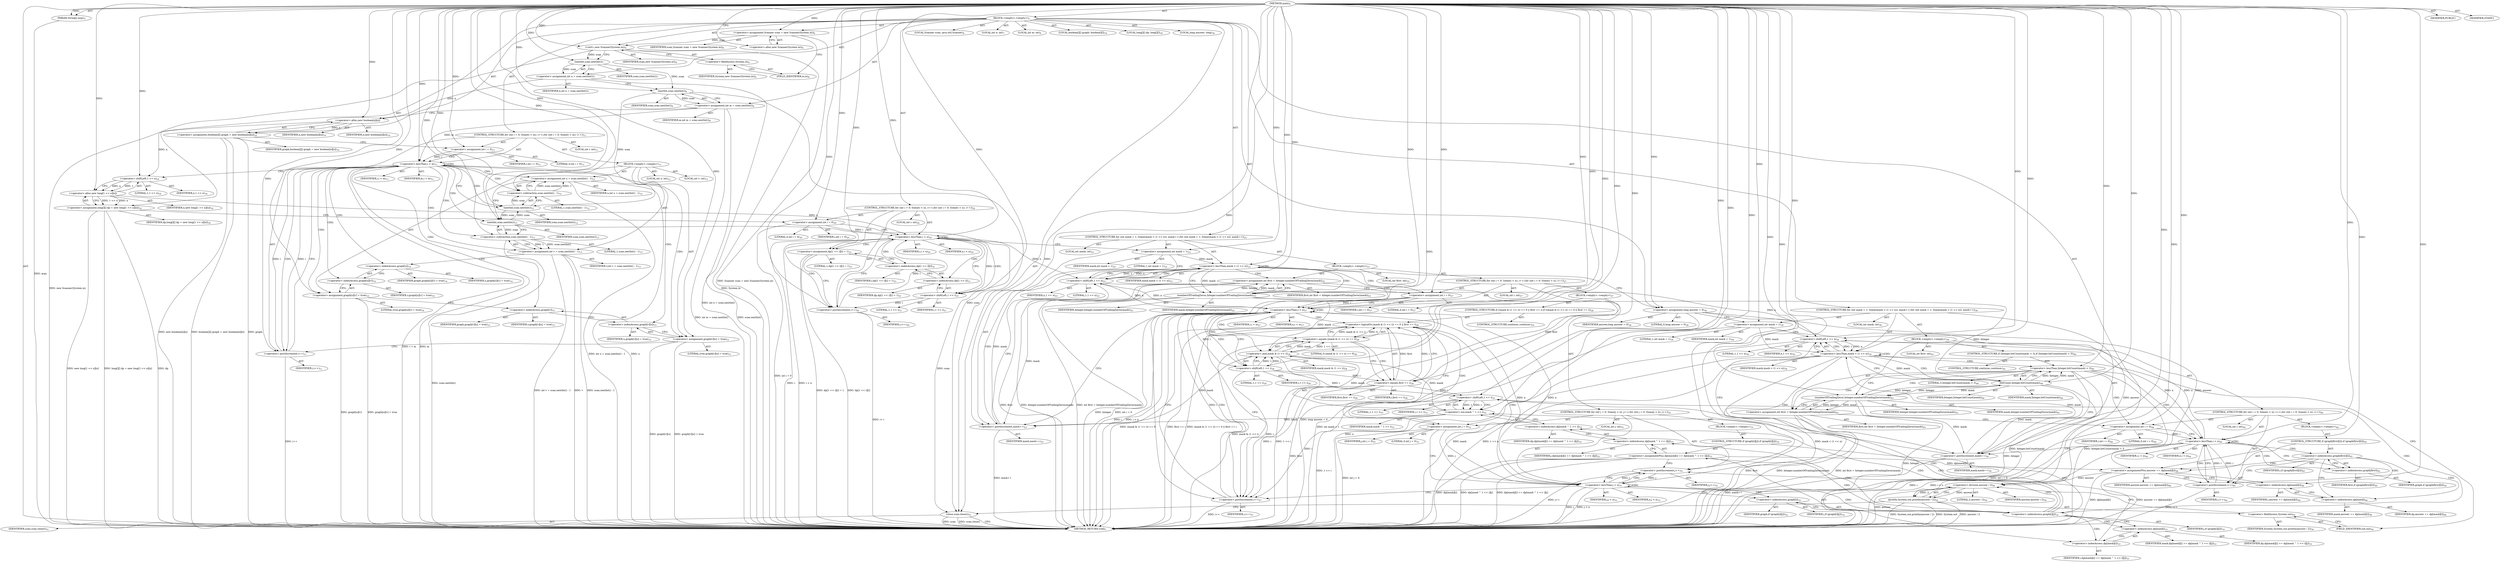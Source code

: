 digraph "main" {  
"19" [label = <(METHOD,main)<SUB>5</SUB>> ]
"20" [label = <(PARAM,String[] args)<SUB>5</SUB>> ]
"21" [label = <(BLOCK,&lt;empty&gt;,&lt;empty&gt;)<SUB>5</SUB>> ]
"4" [label = <(LOCAL,Scanner scan: java.util.Scanner)<SUB>6</SUB>> ]
"22" [label = <(&lt;operator&gt;.assignment,Scanner scan = new Scanner(System.in))<SUB>6</SUB>> ]
"23" [label = <(IDENTIFIER,scan,Scanner scan = new Scanner(System.in))<SUB>6</SUB>> ]
"24" [label = <(&lt;operator&gt;.alloc,new Scanner(System.in))<SUB>6</SUB>> ]
"25" [label = <(&lt;init&gt;,new Scanner(System.in))<SUB>6</SUB>> ]
"3" [label = <(IDENTIFIER,scan,new Scanner(System.in))<SUB>6</SUB>> ]
"26" [label = <(&lt;operator&gt;.fieldAccess,System.in)<SUB>6</SUB>> ]
"27" [label = <(IDENTIFIER,System,new Scanner(System.in))<SUB>6</SUB>> ]
"28" [label = <(FIELD_IDENTIFIER,in,in)<SUB>6</SUB>> ]
"29" [label = <(LOCAL,int n: int)<SUB>7</SUB>> ]
"30" [label = <(&lt;operator&gt;.assignment,int n = scan.nextInt())<SUB>7</SUB>> ]
"31" [label = <(IDENTIFIER,n,int n = scan.nextInt())<SUB>7</SUB>> ]
"32" [label = <(nextInt,scan.nextInt())<SUB>7</SUB>> ]
"33" [label = <(IDENTIFIER,scan,scan.nextInt())<SUB>7</SUB>> ]
"34" [label = <(LOCAL,int m: int)<SUB>8</SUB>> ]
"35" [label = <(&lt;operator&gt;.assignment,int m = scan.nextInt())<SUB>8</SUB>> ]
"36" [label = <(IDENTIFIER,m,int m = scan.nextInt())<SUB>8</SUB>> ]
"37" [label = <(nextInt,scan.nextInt())<SUB>8</SUB>> ]
"38" [label = <(IDENTIFIER,scan,scan.nextInt())<SUB>8</SUB>> ]
"39" [label = <(LOCAL,boolean[][] graph: boolean[][])<SUB>10</SUB>> ]
"40" [label = <(&lt;operator&gt;.assignment,boolean[][] graph = new boolean[n][n])<SUB>10</SUB>> ]
"41" [label = <(IDENTIFIER,graph,boolean[][] graph = new boolean[n][n])<SUB>10</SUB>> ]
"42" [label = <(&lt;operator&gt;.alloc,new boolean[n][n])> ]
"43" [label = <(IDENTIFIER,n,new boolean[n][n])<SUB>10</SUB>> ]
"44" [label = <(IDENTIFIER,n,new boolean[n][n])<SUB>10</SUB>> ]
"45" [label = <(CONTROL_STRUCTURE,for (int i = 0; Some(i &lt; m); i++),for (int i = 0; Some(i &lt; m); i++))<SUB>11</SUB>> ]
"46" [label = <(LOCAL,int i: int)<SUB>11</SUB>> ]
"47" [label = <(&lt;operator&gt;.assignment,int i = 0)<SUB>11</SUB>> ]
"48" [label = <(IDENTIFIER,i,int i = 0)<SUB>11</SUB>> ]
"49" [label = <(LITERAL,0,int i = 0)<SUB>11</SUB>> ]
"50" [label = <(&lt;operator&gt;.lessThan,i &lt; m)<SUB>11</SUB>> ]
"51" [label = <(IDENTIFIER,i,i &lt; m)<SUB>11</SUB>> ]
"52" [label = <(IDENTIFIER,m,i &lt; m)<SUB>11</SUB>> ]
"53" [label = <(&lt;operator&gt;.postIncrement,i++)<SUB>11</SUB>> ]
"54" [label = <(IDENTIFIER,i,i++)<SUB>11</SUB>> ]
"55" [label = <(BLOCK,&lt;empty&gt;,&lt;empty&gt;)<SUB>11</SUB>> ]
"56" [label = <(LOCAL,int u: int)<SUB>12</SUB>> ]
"57" [label = <(&lt;operator&gt;.assignment,int u = scan.nextInt() - 1)<SUB>12</SUB>> ]
"58" [label = <(IDENTIFIER,u,int u = scan.nextInt() - 1)<SUB>12</SUB>> ]
"59" [label = <(&lt;operator&gt;.subtraction,scan.nextInt() - 1)<SUB>12</SUB>> ]
"60" [label = <(nextInt,scan.nextInt())<SUB>12</SUB>> ]
"61" [label = <(IDENTIFIER,scan,scan.nextInt())<SUB>12</SUB>> ]
"62" [label = <(LITERAL,1,scan.nextInt() - 1)<SUB>12</SUB>> ]
"63" [label = <(LOCAL,int v: int)<SUB>13</SUB>> ]
"64" [label = <(&lt;operator&gt;.assignment,int v = scan.nextInt() - 1)<SUB>13</SUB>> ]
"65" [label = <(IDENTIFIER,v,int v = scan.nextInt() - 1)<SUB>13</SUB>> ]
"66" [label = <(&lt;operator&gt;.subtraction,scan.nextInt() - 1)<SUB>13</SUB>> ]
"67" [label = <(nextInt,scan.nextInt())<SUB>13</SUB>> ]
"68" [label = <(IDENTIFIER,scan,scan.nextInt())<SUB>13</SUB>> ]
"69" [label = <(LITERAL,1,scan.nextInt() - 1)<SUB>13</SUB>> ]
"70" [label = <(&lt;operator&gt;.assignment,graph[u][v] = true)<SUB>14</SUB>> ]
"71" [label = <(&lt;operator&gt;.indexAccess,graph[u][v])<SUB>14</SUB>> ]
"72" [label = <(&lt;operator&gt;.indexAccess,graph[u])<SUB>14</SUB>> ]
"73" [label = <(IDENTIFIER,graph,graph[u][v] = true)<SUB>14</SUB>> ]
"74" [label = <(IDENTIFIER,u,graph[u][v] = true)<SUB>14</SUB>> ]
"75" [label = <(IDENTIFIER,v,graph[u][v] = true)<SUB>14</SUB>> ]
"76" [label = <(LITERAL,true,graph[u][v] = true)<SUB>14</SUB>> ]
"77" [label = <(&lt;operator&gt;.assignment,graph[v][u] = true)<SUB>15</SUB>> ]
"78" [label = <(&lt;operator&gt;.indexAccess,graph[v][u])<SUB>15</SUB>> ]
"79" [label = <(&lt;operator&gt;.indexAccess,graph[v])<SUB>15</SUB>> ]
"80" [label = <(IDENTIFIER,graph,graph[v][u] = true)<SUB>15</SUB>> ]
"81" [label = <(IDENTIFIER,v,graph[v][u] = true)<SUB>15</SUB>> ]
"82" [label = <(IDENTIFIER,u,graph[v][u] = true)<SUB>15</SUB>> ]
"83" [label = <(LITERAL,true,graph[v][u] = true)<SUB>15</SUB>> ]
"84" [label = <(LOCAL,long[][] dp: long[][])<SUB>18</SUB>> ]
"85" [label = <(&lt;operator&gt;.assignment,long[][] dp = new long[1 &lt;&lt; n][n])<SUB>18</SUB>> ]
"86" [label = <(IDENTIFIER,dp,long[][] dp = new long[1 &lt;&lt; n][n])<SUB>18</SUB>> ]
"87" [label = <(&lt;operator&gt;.alloc,new long[1 &lt;&lt; n][n])> ]
"88" [label = <(&lt;operator&gt;.shiftLeft,1 &lt;&lt; n)<SUB>18</SUB>> ]
"89" [label = <(LITERAL,1,1 &lt;&lt; n)<SUB>18</SUB>> ]
"90" [label = <(IDENTIFIER,n,1 &lt;&lt; n)<SUB>18</SUB>> ]
"91" [label = <(IDENTIFIER,n,new long[1 &lt;&lt; n][n])<SUB>18</SUB>> ]
"92" [label = <(CONTROL_STRUCTURE,for (int i = 0; Some(i &lt; n); i++),for (int i = 0; Some(i &lt; n); i++))<SUB>20</SUB>> ]
"93" [label = <(LOCAL,int i: int)<SUB>20</SUB>> ]
"94" [label = <(&lt;operator&gt;.assignment,int i = 0)<SUB>20</SUB>> ]
"95" [label = <(IDENTIFIER,i,int i = 0)<SUB>20</SUB>> ]
"96" [label = <(LITERAL,0,int i = 0)<SUB>20</SUB>> ]
"97" [label = <(&lt;operator&gt;.lessThan,i &lt; n)<SUB>20</SUB>> ]
"98" [label = <(IDENTIFIER,i,i &lt; n)<SUB>20</SUB>> ]
"99" [label = <(IDENTIFIER,n,i &lt; n)<SUB>20</SUB>> ]
"100" [label = <(&lt;operator&gt;.postIncrement,i++)<SUB>20</SUB>> ]
"101" [label = <(IDENTIFIER,i,i++)<SUB>20</SUB>> ]
"102" [label = <(&lt;operator&gt;.assignment,dp[1 &lt;&lt; i][i] = 1)<SUB>21</SUB>> ]
"103" [label = <(&lt;operator&gt;.indexAccess,dp[1 &lt;&lt; i][i])<SUB>21</SUB>> ]
"104" [label = <(&lt;operator&gt;.indexAccess,dp[1 &lt;&lt; i])<SUB>21</SUB>> ]
"105" [label = <(IDENTIFIER,dp,dp[1 &lt;&lt; i][i] = 1)<SUB>21</SUB>> ]
"106" [label = <(&lt;operator&gt;.shiftLeft,1 &lt;&lt; i)<SUB>21</SUB>> ]
"107" [label = <(LITERAL,1,1 &lt;&lt; i)<SUB>21</SUB>> ]
"108" [label = <(IDENTIFIER,i,1 &lt;&lt; i)<SUB>21</SUB>> ]
"109" [label = <(IDENTIFIER,i,dp[1 &lt;&lt; i][i] = 1)<SUB>21</SUB>> ]
"110" [label = <(LITERAL,1,dp[1 &lt;&lt; i][i] = 1)<SUB>21</SUB>> ]
"111" [label = <(CONTROL_STRUCTURE,for (int mask = 1; Some(mask &lt; (1 &lt;&lt; n)); mask++),for (int mask = 1; Some(mask &lt; (1 &lt;&lt; n)); mask++))<SUB>23</SUB>> ]
"112" [label = <(LOCAL,int mask: int)<SUB>23</SUB>> ]
"113" [label = <(&lt;operator&gt;.assignment,int mask = 1)<SUB>23</SUB>> ]
"114" [label = <(IDENTIFIER,mask,int mask = 1)<SUB>23</SUB>> ]
"115" [label = <(LITERAL,1,int mask = 1)<SUB>23</SUB>> ]
"116" [label = <(&lt;operator&gt;.lessThan,mask &lt; (1 &lt;&lt; n))<SUB>23</SUB>> ]
"117" [label = <(IDENTIFIER,mask,mask &lt; (1 &lt;&lt; n))<SUB>23</SUB>> ]
"118" [label = <(&lt;operator&gt;.shiftLeft,1 &lt;&lt; n)<SUB>23</SUB>> ]
"119" [label = <(LITERAL,1,1 &lt;&lt; n)<SUB>23</SUB>> ]
"120" [label = <(IDENTIFIER,n,1 &lt;&lt; n)<SUB>23</SUB>> ]
"121" [label = <(&lt;operator&gt;.postIncrement,mask++)<SUB>23</SUB>> ]
"122" [label = <(IDENTIFIER,mask,mask++)<SUB>23</SUB>> ]
"123" [label = <(BLOCK,&lt;empty&gt;,&lt;empty&gt;)<SUB>23</SUB>> ]
"124" [label = <(LOCAL,int first: int)<SUB>25</SUB>> ]
"125" [label = <(&lt;operator&gt;.assignment,int first = Integer.numberOfTrailingZeros(mask))<SUB>25</SUB>> ]
"126" [label = <(IDENTIFIER,first,int first = Integer.numberOfTrailingZeros(mask))<SUB>25</SUB>> ]
"127" [label = <(numberOfTrailingZeros,Integer.numberOfTrailingZeros(mask))<SUB>25</SUB>> ]
"128" [label = <(IDENTIFIER,Integer,Integer.numberOfTrailingZeros(mask))<SUB>25</SUB>> ]
"129" [label = <(IDENTIFIER,mask,Integer.numberOfTrailingZeros(mask))<SUB>25</SUB>> ]
"130" [label = <(CONTROL_STRUCTURE,for (int i = 0; Some(i &lt; n); i++),for (int i = 0; Some(i &lt; n); i++))<SUB>27</SUB>> ]
"131" [label = <(LOCAL,int i: int)<SUB>27</SUB>> ]
"132" [label = <(&lt;operator&gt;.assignment,int i = 0)<SUB>27</SUB>> ]
"133" [label = <(IDENTIFIER,i,int i = 0)<SUB>27</SUB>> ]
"134" [label = <(LITERAL,0,int i = 0)<SUB>27</SUB>> ]
"135" [label = <(&lt;operator&gt;.lessThan,i &lt; n)<SUB>27</SUB>> ]
"136" [label = <(IDENTIFIER,i,i &lt; n)<SUB>27</SUB>> ]
"137" [label = <(IDENTIFIER,n,i &lt; n)<SUB>27</SUB>> ]
"138" [label = <(&lt;operator&gt;.postIncrement,i++)<SUB>27</SUB>> ]
"139" [label = <(IDENTIFIER,i,i++)<SUB>27</SUB>> ]
"140" [label = <(BLOCK,&lt;empty&gt;,&lt;empty&gt;)<SUB>27</SUB>> ]
"141" [label = <(CONTROL_STRUCTURE,if ((mask &amp; (1 &lt;&lt; i)) == 0 || first == i),if ((mask &amp; (1 &lt;&lt; i)) == 0 || first == i))<SUB>28</SUB>> ]
"142" [label = <(&lt;operator&gt;.logicalOr,(mask &amp; (1 &lt;&lt; i)) == 0 || first == i)<SUB>28</SUB>> ]
"143" [label = <(&lt;operator&gt;.equals,(mask &amp; (1 &lt;&lt; i)) == 0)<SUB>28</SUB>> ]
"144" [label = <(&lt;operator&gt;.and,mask &amp; (1 &lt;&lt; i))<SUB>28</SUB>> ]
"145" [label = <(IDENTIFIER,mask,mask &amp; (1 &lt;&lt; i))<SUB>28</SUB>> ]
"146" [label = <(&lt;operator&gt;.shiftLeft,1 &lt;&lt; i)<SUB>28</SUB>> ]
"147" [label = <(LITERAL,1,1 &lt;&lt; i)<SUB>28</SUB>> ]
"148" [label = <(IDENTIFIER,i,1 &lt;&lt; i)<SUB>28</SUB>> ]
"149" [label = <(LITERAL,0,(mask &amp; (1 &lt;&lt; i)) == 0)<SUB>28</SUB>> ]
"150" [label = <(&lt;operator&gt;.equals,first == i)<SUB>28</SUB>> ]
"151" [label = <(IDENTIFIER,first,first == i)<SUB>28</SUB>> ]
"152" [label = <(IDENTIFIER,i,first == i)<SUB>28</SUB>> ]
"153" [label = <(CONTROL_STRUCTURE,continue;,continue;)<SUB>29</SUB>> ]
"154" [label = <(CONTROL_STRUCTURE,for (int j = 0; Some(j &lt; n); j++),for (int j = 0; Some(j &lt; n); j++))<SUB>31</SUB>> ]
"155" [label = <(LOCAL,int j: int)<SUB>31</SUB>> ]
"156" [label = <(&lt;operator&gt;.assignment,int j = 0)<SUB>31</SUB>> ]
"157" [label = <(IDENTIFIER,j,int j = 0)<SUB>31</SUB>> ]
"158" [label = <(LITERAL,0,int j = 0)<SUB>31</SUB>> ]
"159" [label = <(&lt;operator&gt;.lessThan,j &lt; n)<SUB>31</SUB>> ]
"160" [label = <(IDENTIFIER,j,j &lt; n)<SUB>31</SUB>> ]
"161" [label = <(IDENTIFIER,n,j &lt; n)<SUB>31</SUB>> ]
"162" [label = <(&lt;operator&gt;.postIncrement,j++)<SUB>31</SUB>> ]
"163" [label = <(IDENTIFIER,j,j++)<SUB>31</SUB>> ]
"164" [label = <(BLOCK,&lt;empty&gt;,&lt;empty&gt;)<SUB>31</SUB>> ]
"165" [label = <(CONTROL_STRUCTURE,if (graph[i][j]),if (graph[i][j]))<SUB>32</SUB>> ]
"166" [label = <(&lt;operator&gt;.indexAccess,graph[i][j])<SUB>32</SUB>> ]
"167" [label = <(&lt;operator&gt;.indexAccess,graph[i])<SUB>32</SUB>> ]
"168" [label = <(IDENTIFIER,graph,if (graph[i][j]))<SUB>32</SUB>> ]
"169" [label = <(IDENTIFIER,i,if (graph[i][j]))<SUB>32</SUB>> ]
"170" [label = <(IDENTIFIER,j,if (graph[i][j]))<SUB>32</SUB>> ]
"171" [label = <(&lt;operator&gt;.assignmentPlus,dp[mask][i] += dp[mask ^ 1 &lt;&lt; i][j])<SUB>33</SUB>> ]
"172" [label = <(&lt;operator&gt;.indexAccess,dp[mask][i])<SUB>33</SUB>> ]
"173" [label = <(&lt;operator&gt;.indexAccess,dp[mask])<SUB>33</SUB>> ]
"174" [label = <(IDENTIFIER,dp,dp[mask][i] += dp[mask ^ 1 &lt;&lt; i][j])<SUB>33</SUB>> ]
"175" [label = <(IDENTIFIER,mask,dp[mask][i] += dp[mask ^ 1 &lt;&lt; i][j])<SUB>33</SUB>> ]
"176" [label = <(IDENTIFIER,i,dp[mask][i] += dp[mask ^ 1 &lt;&lt; i][j])<SUB>33</SUB>> ]
"177" [label = <(&lt;operator&gt;.indexAccess,dp[mask ^ 1 &lt;&lt; i][j])<SUB>33</SUB>> ]
"178" [label = <(&lt;operator&gt;.indexAccess,dp[mask ^ 1 &lt;&lt; i])<SUB>33</SUB>> ]
"179" [label = <(IDENTIFIER,dp,dp[mask][i] += dp[mask ^ 1 &lt;&lt; i][j])<SUB>33</SUB>> ]
"180" [label = <(&lt;operator&gt;.xor,mask ^ 1 &lt;&lt; i)<SUB>33</SUB>> ]
"181" [label = <(IDENTIFIER,mask,mask ^ 1 &lt;&lt; i)<SUB>33</SUB>> ]
"182" [label = <(&lt;operator&gt;.shiftLeft,1 &lt;&lt; i)<SUB>33</SUB>> ]
"183" [label = <(LITERAL,1,1 &lt;&lt; i)<SUB>33</SUB>> ]
"184" [label = <(IDENTIFIER,i,1 &lt;&lt; i)<SUB>33</SUB>> ]
"185" [label = <(IDENTIFIER,j,dp[mask][i] += dp[mask ^ 1 &lt;&lt; i][j])<SUB>33</SUB>> ]
"186" [label = <(LOCAL,long answer: long)<SUB>38</SUB>> ]
"187" [label = <(&lt;operator&gt;.assignment,long answer = 0)<SUB>38</SUB>> ]
"188" [label = <(IDENTIFIER,answer,long answer = 0)<SUB>38</SUB>> ]
"189" [label = <(LITERAL,0,long answer = 0)<SUB>38</SUB>> ]
"190" [label = <(CONTROL_STRUCTURE,for (int mask = 1; Some(mask &lt; (1 &lt;&lt; n)); mask++),for (int mask = 1; Some(mask &lt; (1 &lt;&lt; n)); mask++))<SUB>39</SUB>> ]
"191" [label = <(LOCAL,int mask: int)<SUB>39</SUB>> ]
"192" [label = <(&lt;operator&gt;.assignment,int mask = 1)<SUB>39</SUB>> ]
"193" [label = <(IDENTIFIER,mask,int mask = 1)<SUB>39</SUB>> ]
"194" [label = <(LITERAL,1,int mask = 1)<SUB>39</SUB>> ]
"195" [label = <(&lt;operator&gt;.lessThan,mask &lt; (1 &lt;&lt; n))<SUB>39</SUB>> ]
"196" [label = <(IDENTIFIER,mask,mask &lt; (1 &lt;&lt; n))<SUB>39</SUB>> ]
"197" [label = <(&lt;operator&gt;.shiftLeft,1 &lt;&lt; n)<SUB>39</SUB>> ]
"198" [label = <(LITERAL,1,1 &lt;&lt; n)<SUB>39</SUB>> ]
"199" [label = <(IDENTIFIER,n,1 &lt;&lt; n)<SUB>39</SUB>> ]
"200" [label = <(&lt;operator&gt;.postIncrement,mask++)<SUB>39</SUB>> ]
"201" [label = <(IDENTIFIER,mask,mask++)<SUB>39</SUB>> ]
"202" [label = <(BLOCK,&lt;empty&gt;,&lt;empty&gt;)<SUB>39</SUB>> ]
"203" [label = <(CONTROL_STRUCTURE,if (Integer.bitCount(mask) &lt; 3),if (Integer.bitCount(mask) &lt; 3))<SUB>40</SUB>> ]
"204" [label = <(&lt;operator&gt;.lessThan,Integer.bitCount(mask) &lt; 3)<SUB>40</SUB>> ]
"205" [label = <(bitCount,Integer.bitCount(mask))<SUB>40</SUB>> ]
"206" [label = <(IDENTIFIER,Integer,Integer.bitCount(mask))<SUB>40</SUB>> ]
"207" [label = <(IDENTIFIER,mask,Integer.bitCount(mask))<SUB>40</SUB>> ]
"208" [label = <(LITERAL,3,Integer.bitCount(mask) &lt; 3)<SUB>40</SUB>> ]
"209" [label = <(CONTROL_STRUCTURE,continue;,continue;)<SUB>41</SUB>> ]
"210" [label = <(LOCAL,int first: int)<SUB>43</SUB>> ]
"211" [label = <(&lt;operator&gt;.assignment,int first = Integer.numberOfTrailingZeros(mask))<SUB>43</SUB>> ]
"212" [label = <(IDENTIFIER,first,int first = Integer.numberOfTrailingZeros(mask))<SUB>43</SUB>> ]
"213" [label = <(numberOfTrailingZeros,Integer.numberOfTrailingZeros(mask))<SUB>43</SUB>> ]
"214" [label = <(IDENTIFIER,Integer,Integer.numberOfTrailingZeros(mask))<SUB>43</SUB>> ]
"215" [label = <(IDENTIFIER,mask,Integer.numberOfTrailingZeros(mask))<SUB>43</SUB>> ]
"216" [label = <(CONTROL_STRUCTURE,for (int i = 0; Some(i &lt; n); i++),for (int i = 0; Some(i &lt; n); i++))<SUB>44</SUB>> ]
"217" [label = <(LOCAL,int i: int)<SUB>44</SUB>> ]
"218" [label = <(&lt;operator&gt;.assignment,int i = 0)<SUB>44</SUB>> ]
"219" [label = <(IDENTIFIER,i,int i = 0)<SUB>44</SUB>> ]
"220" [label = <(LITERAL,0,int i = 0)<SUB>44</SUB>> ]
"221" [label = <(&lt;operator&gt;.lessThan,i &lt; n)<SUB>44</SUB>> ]
"222" [label = <(IDENTIFIER,i,i &lt; n)<SUB>44</SUB>> ]
"223" [label = <(IDENTIFIER,n,i &lt; n)<SUB>44</SUB>> ]
"224" [label = <(&lt;operator&gt;.postIncrement,i++)<SUB>44</SUB>> ]
"225" [label = <(IDENTIFIER,i,i++)<SUB>44</SUB>> ]
"226" [label = <(BLOCK,&lt;empty&gt;,&lt;empty&gt;)<SUB>44</SUB>> ]
"227" [label = <(CONTROL_STRUCTURE,if (graph[first][i]),if (graph[first][i]))<SUB>45</SUB>> ]
"228" [label = <(&lt;operator&gt;.indexAccess,graph[first][i])<SUB>45</SUB>> ]
"229" [label = <(&lt;operator&gt;.indexAccess,graph[first])<SUB>45</SUB>> ]
"230" [label = <(IDENTIFIER,graph,if (graph[first][i]))<SUB>45</SUB>> ]
"231" [label = <(IDENTIFIER,first,if (graph[first][i]))<SUB>45</SUB>> ]
"232" [label = <(IDENTIFIER,i,if (graph[first][i]))<SUB>45</SUB>> ]
"233" [label = <(&lt;operator&gt;.assignmentPlus,answer += dp[mask][i])<SUB>46</SUB>> ]
"234" [label = <(IDENTIFIER,answer,answer += dp[mask][i])<SUB>46</SUB>> ]
"235" [label = <(&lt;operator&gt;.indexAccess,dp[mask][i])<SUB>46</SUB>> ]
"236" [label = <(&lt;operator&gt;.indexAccess,dp[mask])<SUB>46</SUB>> ]
"237" [label = <(IDENTIFIER,dp,answer += dp[mask][i])<SUB>46</SUB>> ]
"238" [label = <(IDENTIFIER,mask,answer += dp[mask][i])<SUB>46</SUB>> ]
"239" [label = <(IDENTIFIER,i,answer += dp[mask][i])<SUB>46</SUB>> ]
"240" [label = <(println,System.out.println(answer / 2))<SUB>50</SUB>> ]
"241" [label = <(&lt;operator&gt;.fieldAccess,System.out)<SUB>50</SUB>> ]
"242" [label = <(IDENTIFIER,System,System.out.println(answer / 2))<SUB>50</SUB>> ]
"243" [label = <(FIELD_IDENTIFIER,out,out)<SUB>50</SUB>> ]
"244" [label = <(&lt;operator&gt;.division,answer / 2)<SUB>50</SUB>> ]
"245" [label = <(IDENTIFIER,answer,answer / 2)<SUB>50</SUB>> ]
"246" [label = <(LITERAL,2,answer / 2)<SUB>50</SUB>> ]
"247" [label = <(close,scan.close())<SUB>51</SUB>> ]
"248" [label = <(IDENTIFIER,scan,scan.close())<SUB>51</SUB>> ]
"249" [label = <(MODIFIER,PUBLIC)> ]
"250" [label = <(MODIFIER,STATIC)> ]
"251" [label = <(METHOD_RETURN,void)<SUB>5</SUB>> ]
  "19" -> "20"  [ label = "AST: "] 
  "19" -> "21"  [ label = "AST: "] 
  "19" -> "249"  [ label = "AST: "] 
  "19" -> "250"  [ label = "AST: "] 
  "19" -> "251"  [ label = "AST: "] 
  "21" -> "4"  [ label = "AST: "] 
  "21" -> "22"  [ label = "AST: "] 
  "21" -> "25"  [ label = "AST: "] 
  "21" -> "29"  [ label = "AST: "] 
  "21" -> "30"  [ label = "AST: "] 
  "21" -> "34"  [ label = "AST: "] 
  "21" -> "35"  [ label = "AST: "] 
  "21" -> "39"  [ label = "AST: "] 
  "21" -> "40"  [ label = "AST: "] 
  "21" -> "45"  [ label = "AST: "] 
  "21" -> "84"  [ label = "AST: "] 
  "21" -> "85"  [ label = "AST: "] 
  "21" -> "92"  [ label = "AST: "] 
  "21" -> "111"  [ label = "AST: "] 
  "21" -> "186"  [ label = "AST: "] 
  "21" -> "187"  [ label = "AST: "] 
  "21" -> "190"  [ label = "AST: "] 
  "21" -> "240"  [ label = "AST: "] 
  "21" -> "247"  [ label = "AST: "] 
  "22" -> "23"  [ label = "AST: "] 
  "22" -> "24"  [ label = "AST: "] 
  "25" -> "3"  [ label = "AST: "] 
  "25" -> "26"  [ label = "AST: "] 
  "26" -> "27"  [ label = "AST: "] 
  "26" -> "28"  [ label = "AST: "] 
  "30" -> "31"  [ label = "AST: "] 
  "30" -> "32"  [ label = "AST: "] 
  "32" -> "33"  [ label = "AST: "] 
  "35" -> "36"  [ label = "AST: "] 
  "35" -> "37"  [ label = "AST: "] 
  "37" -> "38"  [ label = "AST: "] 
  "40" -> "41"  [ label = "AST: "] 
  "40" -> "42"  [ label = "AST: "] 
  "42" -> "43"  [ label = "AST: "] 
  "42" -> "44"  [ label = "AST: "] 
  "45" -> "46"  [ label = "AST: "] 
  "45" -> "47"  [ label = "AST: "] 
  "45" -> "50"  [ label = "AST: "] 
  "45" -> "53"  [ label = "AST: "] 
  "45" -> "55"  [ label = "AST: "] 
  "47" -> "48"  [ label = "AST: "] 
  "47" -> "49"  [ label = "AST: "] 
  "50" -> "51"  [ label = "AST: "] 
  "50" -> "52"  [ label = "AST: "] 
  "53" -> "54"  [ label = "AST: "] 
  "55" -> "56"  [ label = "AST: "] 
  "55" -> "57"  [ label = "AST: "] 
  "55" -> "63"  [ label = "AST: "] 
  "55" -> "64"  [ label = "AST: "] 
  "55" -> "70"  [ label = "AST: "] 
  "55" -> "77"  [ label = "AST: "] 
  "57" -> "58"  [ label = "AST: "] 
  "57" -> "59"  [ label = "AST: "] 
  "59" -> "60"  [ label = "AST: "] 
  "59" -> "62"  [ label = "AST: "] 
  "60" -> "61"  [ label = "AST: "] 
  "64" -> "65"  [ label = "AST: "] 
  "64" -> "66"  [ label = "AST: "] 
  "66" -> "67"  [ label = "AST: "] 
  "66" -> "69"  [ label = "AST: "] 
  "67" -> "68"  [ label = "AST: "] 
  "70" -> "71"  [ label = "AST: "] 
  "70" -> "76"  [ label = "AST: "] 
  "71" -> "72"  [ label = "AST: "] 
  "71" -> "75"  [ label = "AST: "] 
  "72" -> "73"  [ label = "AST: "] 
  "72" -> "74"  [ label = "AST: "] 
  "77" -> "78"  [ label = "AST: "] 
  "77" -> "83"  [ label = "AST: "] 
  "78" -> "79"  [ label = "AST: "] 
  "78" -> "82"  [ label = "AST: "] 
  "79" -> "80"  [ label = "AST: "] 
  "79" -> "81"  [ label = "AST: "] 
  "85" -> "86"  [ label = "AST: "] 
  "85" -> "87"  [ label = "AST: "] 
  "87" -> "88"  [ label = "AST: "] 
  "87" -> "91"  [ label = "AST: "] 
  "88" -> "89"  [ label = "AST: "] 
  "88" -> "90"  [ label = "AST: "] 
  "92" -> "93"  [ label = "AST: "] 
  "92" -> "94"  [ label = "AST: "] 
  "92" -> "97"  [ label = "AST: "] 
  "92" -> "100"  [ label = "AST: "] 
  "92" -> "102"  [ label = "AST: "] 
  "94" -> "95"  [ label = "AST: "] 
  "94" -> "96"  [ label = "AST: "] 
  "97" -> "98"  [ label = "AST: "] 
  "97" -> "99"  [ label = "AST: "] 
  "100" -> "101"  [ label = "AST: "] 
  "102" -> "103"  [ label = "AST: "] 
  "102" -> "110"  [ label = "AST: "] 
  "103" -> "104"  [ label = "AST: "] 
  "103" -> "109"  [ label = "AST: "] 
  "104" -> "105"  [ label = "AST: "] 
  "104" -> "106"  [ label = "AST: "] 
  "106" -> "107"  [ label = "AST: "] 
  "106" -> "108"  [ label = "AST: "] 
  "111" -> "112"  [ label = "AST: "] 
  "111" -> "113"  [ label = "AST: "] 
  "111" -> "116"  [ label = "AST: "] 
  "111" -> "121"  [ label = "AST: "] 
  "111" -> "123"  [ label = "AST: "] 
  "113" -> "114"  [ label = "AST: "] 
  "113" -> "115"  [ label = "AST: "] 
  "116" -> "117"  [ label = "AST: "] 
  "116" -> "118"  [ label = "AST: "] 
  "118" -> "119"  [ label = "AST: "] 
  "118" -> "120"  [ label = "AST: "] 
  "121" -> "122"  [ label = "AST: "] 
  "123" -> "124"  [ label = "AST: "] 
  "123" -> "125"  [ label = "AST: "] 
  "123" -> "130"  [ label = "AST: "] 
  "125" -> "126"  [ label = "AST: "] 
  "125" -> "127"  [ label = "AST: "] 
  "127" -> "128"  [ label = "AST: "] 
  "127" -> "129"  [ label = "AST: "] 
  "130" -> "131"  [ label = "AST: "] 
  "130" -> "132"  [ label = "AST: "] 
  "130" -> "135"  [ label = "AST: "] 
  "130" -> "138"  [ label = "AST: "] 
  "130" -> "140"  [ label = "AST: "] 
  "132" -> "133"  [ label = "AST: "] 
  "132" -> "134"  [ label = "AST: "] 
  "135" -> "136"  [ label = "AST: "] 
  "135" -> "137"  [ label = "AST: "] 
  "138" -> "139"  [ label = "AST: "] 
  "140" -> "141"  [ label = "AST: "] 
  "140" -> "154"  [ label = "AST: "] 
  "141" -> "142"  [ label = "AST: "] 
  "141" -> "153"  [ label = "AST: "] 
  "142" -> "143"  [ label = "AST: "] 
  "142" -> "150"  [ label = "AST: "] 
  "143" -> "144"  [ label = "AST: "] 
  "143" -> "149"  [ label = "AST: "] 
  "144" -> "145"  [ label = "AST: "] 
  "144" -> "146"  [ label = "AST: "] 
  "146" -> "147"  [ label = "AST: "] 
  "146" -> "148"  [ label = "AST: "] 
  "150" -> "151"  [ label = "AST: "] 
  "150" -> "152"  [ label = "AST: "] 
  "154" -> "155"  [ label = "AST: "] 
  "154" -> "156"  [ label = "AST: "] 
  "154" -> "159"  [ label = "AST: "] 
  "154" -> "162"  [ label = "AST: "] 
  "154" -> "164"  [ label = "AST: "] 
  "156" -> "157"  [ label = "AST: "] 
  "156" -> "158"  [ label = "AST: "] 
  "159" -> "160"  [ label = "AST: "] 
  "159" -> "161"  [ label = "AST: "] 
  "162" -> "163"  [ label = "AST: "] 
  "164" -> "165"  [ label = "AST: "] 
  "165" -> "166"  [ label = "AST: "] 
  "165" -> "171"  [ label = "AST: "] 
  "166" -> "167"  [ label = "AST: "] 
  "166" -> "170"  [ label = "AST: "] 
  "167" -> "168"  [ label = "AST: "] 
  "167" -> "169"  [ label = "AST: "] 
  "171" -> "172"  [ label = "AST: "] 
  "171" -> "177"  [ label = "AST: "] 
  "172" -> "173"  [ label = "AST: "] 
  "172" -> "176"  [ label = "AST: "] 
  "173" -> "174"  [ label = "AST: "] 
  "173" -> "175"  [ label = "AST: "] 
  "177" -> "178"  [ label = "AST: "] 
  "177" -> "185"  [ label = "AST: "] 
  "178" -> "179"  [ label = "AST: "] 
  "178" -> "180"  [ label = "AST: "] 
  "180" -> "181"  [ label = "AST: "] 
  "180" -> "182"  [ label = "AST: "] 
  "182" -> "183"  [ label = "AST: "] 
  "182" -> "184"  [ label = "AST: "] 
  "187" -> "188"  [ label = "AST: "] 
  "187" -> "189"  [ label = "AST: "] 
  "190" -> "191"  [ label = "AST: "] 
  "190" -> "192"  [ label = "AST: "] 
  "190" -> "195"  [ label = "AST: "] 
  "190" -> "200"  [ label = "AST: "] 
  "190" -> "202"  [ label = "AST: "] 
  "192" -> "193"  [ label = "AST: "] 
  "192" -> "194"  [ label = "AST: "] 
  "195" -> "196"  [ label = "AST: "] 
  "195" -> "197"  [ label = "AST: "] 
  "197" -> "198"  [ label = "AST: "] 
  "197" -> "199"  [ label = "AST: "] 
  "200" -> "201"  [ label = "AST: "] 
  "202" -> "203"  [ label = "AST: "] 
  "202" -> "210"  [ label = "AST: "] 
  "202" -> "211"  [ label = "AST: "] 
  "202" -> "216"  [ label = "AST: "] 
  "203" -> "204"  [ label = "AST: "] 
  "203" -> "209"  [ label = "AST: "] 
  "204" -> "205"  [ label = "AST: "] 
  "204" -> "208"  [ label = "AST: "] 
  "205" -> "206"  [ label = "AST: "] 
  "205" -> "207"  [ label = "AST: "] 
  "211" -> "212"  [ label = "AST: "] 
  "211" -> "213"  [ label = "AST: "] 
  "213" -> "214"  [ label = "AST: "] 
  "213" -> "215"  [ label = "AST: "] 
  "216" -> "217"  [ label = "AST: "] 
  "216" -> "218"  [ label = "AST: "] 
  "216" -> "221"  [ label = "AST: "] 
  "216" -> "224"  [ label = "AST: "] 
  "216" -> "226"  [ label = "AST: "] 
  "218" -> "219"  [ label = "AST: "] 
  "218" -> "220"  [ label = "AST: "] 
  "221" -> "222"  [ label = "AST: "] 
  "221" -> "223"  [ label = "AST: "] 
  "224" -> "225"  [ label = "AST: "] 
  "226" -> "227"  [ label = "AST: "] 
  "227" -> "228"  [ label = "AST: "] 
  "227" -> "233"  [ label = "AST: "] 
  "228" -> "229"  [ label = "AST: "] 
  "228" -> "232"  [ label = "AST: "] 
  "229" -> "230"  [ label = "AST: "] 
  "229" -> "231"  [ label = "AST: "] 
  "233" -> "234"  [ label = "AST: "] 
  "233" -> "235"  [ label = "AST: "] 
  "235" -> "236"  [ label = "AST: "] 
  "235" -> "239"  [ label = "AST: "] 
  "236" -> "237"  [ label = "AST: "] 
  "236" -> "238"  [ label = "AST: "] 
  "240" -> "241"  [ label = "AST: "] 
  "240" -> "244"  [ label = "AST: "] 
  "241" -> "242"  [ label = "AST: "] 
  "241" -> "243"  [ label = "AST: "] 
  "244" -> "245"  [ label = "AST: "] 
  "244" -> "246"  [ label = "AST: "] 
  "247" -> "248"  [ label = "AST: "] 
  "22" -> "28"  [ label = "CFG: "] 
  "25" -> "32"  [ label = "CFG: "] 
  "30" -> "37"  [ label = "CFG: "] 
  "35" -> "42"  [ label = "CFG: "] 
  "40" -> "47"  [ label = "CFG: "] 
  "85" -> "94"  [ label = "CFG: "] 
  "187" -> "192"  [ label = "CFG: "] 
  "240" -> "247"  [ label = "CFG: "] 
  "247" -> "251"  [ label = "CFG: "] 
  "24" -> "22"  [ label = "CFG: "] 
  "26" -> "25"  [ label = "CFG: "] 
  "32" -> "30"  [ label = "CFG: "] 
  "37" -> "35"  [ label = "CFG: "] 
  "42" -> "40"  [ label = "CFG: "] 
  "47" -> "50"  [ label = "CFG: "] 
  "50" -> "60"  [ label = "CFG: "] 
  "50" -> "88"  [ label = "CFG: "] 
  "53" -> "50"  [ label = "CFG: "] 
  "87" -> "85"  [ label = "CFG: "] 
  "94" -> "97"  [ label = "CFG: "] 
  "97" -> "106"  [ label = "CFG: "] 
  "97" -> "113"  [ label = "CFG: "] 
  "100" -> "97"  [ label = "CFG: "] 
  "102" -> "100"  [ label = "CFG: "] 
  "113" -> "118"  [ label = "CFG: "] 
  "116" -> "127"  [ label = "CFG: "] 
  "116" -> "187"  [ label = "CFG: "] 
  "121" -> "118"  [ label = "CFG: "] 
  "192" -> "197"  [ label = "CFG: "] 
  "195" -> "205"  [ label = "CFG: "] 
  "195" -> "243"  [ label = "CFG: "] 
  "200" -> "197"  [ label = "CFG: "] 
  "241" -> "244"  [ label = "CFG: "] 
  "244" -> "240"  [ label = "CFG: "] 
  "28" -> "26"  [ label = "CFG: "] 
  "57" -> "67"  [ label = "CFG: "] 
  "64" -> "72"  [ label = "CFG: "] 
  "70" -> "79"  [ label = "CFG: "] 
  "77" -> "53"  [ label = "CFG: "] 
  "88" -> "87"  [ label = "CFG: "] 
  "103" -> "102"  [ label = "CFG: "] 
  "118" -> "116"  [ label = "CFG: "] 
  "125" -> "132"  [ label = "CFG: "] 
  "197" -> "195"  [ label = "CFG: "] 
  "211" -> "218"  [ label = "CFG: "] 
  "243" -> "241"  [ label = "CFG: "] 
  "59" -> "57"  [ label = "CFG: "] 
  "66" -> "64"  [ label = "CFG: "] 
  "71" -> "70"  [ label = "CFG: "] 
  "78" -> "77"  [ label = "CFG: "] 
  "104" -> "103"  [ label = "CFG: "] 
  "127" -> "125"  [ label = "CFG: "] 
  "132" -> "135"  [ label = "CFG: "] 
  "135" -> "146"  [ label = "CFG: "] 
  "135" -> "121"  [ label = "CFG: "] 
  "138" -> "135"  [ label = "CFG: "] 
  "204" -> "200"  [ label = "CFG: "] 
  "204" -> "213"  [ label = "CFG: "] 
  "213" -> "211"  [ label = "CFG: "] 
  "218" -> "221"  [ label = "CFG: "] 
  "221" -> "229"  [ label = "CFG: "] 
  "221" -> "200"  [ label = "CFG: "] 
  "224" -> "221"  [ label = "CFG: "] 
  "60" -> "59"  [ label = "CFG: "] 
  "67" -> "66"  [ label = "CFG: "] 
  "72" -> "71"  [ label = "CFG: "] 
  "79" -> "78"  [ label = "CFG: "] 
  "106" -> "104"  [ label = "CFG: "] 
  "205" -> "204"  [ label = "CFG: "] 
  "142" -> "138"  [ label = "CFG: "] 
  "142" -> "156"  [ label = "CFG: "] 
  "156" -> "159"  [ label = "CFG: "] 
  "159" -> "167"  [ label = "CFG: "] 
  "159" -> "138"  [ label = "CFG: "] 
  "162" -> "159"  [ label = "CFG: "] 
  "228" -> "236"  [ label = "CFG: "] 
  "228" -> "224"  [ label = "CFG: "] 
  "233" -> "224"  [ label = "CFG: "] 
  "143" -> "142"  [ label = "CFG: "] 
  "143" -> "150"  [ label = "CFG: "] 
  "150" -> "142"  [ label = "CFG: "] 
  "229" -> "228"  [ label = "CFG: "] 
  "235" -> "233"  [ label = "CFG: "] 
  "144" -> "143"  [ label = "CFG: "] 
  "166" -> "173"  [ label = "CFG: "] 
  "166" -> "162"  [ label = "CFG: "] 
  "171" -> "162"  [ label = "CFG: "] 
  "236" -> "235"  [ label = "CFG: "] 
  "146" -> "144"  [ label = "CFG: "] 
  "167" -> "166"  [ label = "CFG: "] 
  "172" -> "182"  [ label = "CFG: "] 
  "177" -> "171"  [ label = "CFG: "] 
  "173" -> "172"  [ label = "CFG: "] 
  "178" -> "177"  [ label = "CFG: "] 
  "180" -> "178"  [ label = "CFG: "] 
  "182" -> "180"  [ label = "CFG: "] 
  "19" -> "24"  [ label = "CFG: "] 
  "20" -> "251"  [ label = "DDG: args"] 
  "22" -> "251"  [ label = "DDG: Scanner scan = new Scanner(System.in)"] 
  "25" -> "251"  [ label = "DDG: System.in"] 
  "25" -> "251"  [ label = "DDG: new Scanner(System.in)"] 
  "30" -> "251"  [ label = "DDG: int n = scan.nextInt()"] 
  "35" -> "251"  [ label = "DDG: scan.nextInt()"] 
  "35" -> "251"  [ label = "DDG: int m = scan.nextInt()"] 
  "40" -> "251"  [ label = "DDG: graph"] 
  "40" -> "251"  [ label = "DDG: new boolean[n][n]"] 
  "40" -> "251"  [ label = "DDG: boolean[][] graph = new boolean[n][n]"] 
  "50" -> "251"  [ label = "DDG: m"] 
  "50" -> "251"  [ label = "DDG: i &lt; m"] 
  "85" -> "251"  [ label = "DDG: dp"] 
  "85" -> "251"  [ label = "DDG: new long[1 &lt;&lt; n][n]"] 
  "85" -> "251"  [ label = "DDG: long[][] dp = new long[1 &lt;&lt; n][n]"] 
  "94" -> "251"  [ label = "DDG: int i = 0"] 
  "97" -> "251"  [ label = "DDG: i"] 
  "97" -> "251"  [ label = "DDG: i &lt; n"] 
  "187" -> "251"  [ label = "DDG: long answer = 0"] 
  "192" -> "251"  [ label = "DDG: int mask = 1"] 
  "195" -> "251"  [ label = "DDG: mask"] 
  "197" -> "251"  [ label = "DDG: n"] 
  "195" -> "251"  [ label = "DDG: 1 &lt;&lt; n"] 
  "195" -> "251"  [ label = "DDG: mask &lt; (1 &lt;&lt; n)"] 
  "240" -> "251"  [ label = "DDG: System.out"] 
  "244" -> "251"  [ label = "DDG: answer"] 
  "240" -> "251"  [ label = "DDG: answer / 2"] 
  "240" -> "251"  [ label = "DDG: System.out.println(answer / 2)"] 
  "247" -> "251"  [ label = "DDG: scan"] 
  "247" -> "251"  [ label = "DDG: scan.close()"] 
  "205" -> "251"  [ label = "DDG: Integer"] 
  "204" -> "251"  [ label = "DDG: Integer.bitCount(mask)"] 
  "204" -> "251"  [ label = "DDG: Integer.bitCount(mask) &lt; 3"] 
  "211" -> "251"  [ label = "DDG: first"] 
  "213" -> "251"  [ label = "DDG: Integer"] 
  "211" -> "251"  [ label = "DDG: Integer.numberOfTrailingZeros(mask)"] 
  "211" -> "251"  [ label = "DDG: int first = Integer.numberOfTrailingZeros(mask)"] 
  "218" -> "251"  [ label = "DDG: int i = 0"] 
  "221" -> "251"  [ label = "DDG: i"] 
  "221" -> "251"  [ label = "DDG: i &lt; n"] 
  "233" -> "251"  [ label = "DDG: dp[mask][i]"] 
  "233" -> "251"  [ label = "DDG: answer += dp[mask][i]"] 
  "224" -> "251"  [ label = "DDG: i++"] 
  "200" -> "251"  [ label = "DDG: mask++"] 
  "125" -> "251"  [ label = "DDG: first"] 
  "127" -> "251"  [ label = "DDG: Integer"] 
  "125" -> "251"  [ label = "DDG: Integer.numberOfTrailingZeros(mask)"] 
  "125" -> "251"  [ label = "DDG: int first = Integer.numberOfTrailingZeros(mask)"] 
  "132" -> "251"  [ label = "DDG: int i = 0"] 
  "135" -> "251"  [ label = "DDG: i"] 
  "135" -> "251"  [ label = "DDG: i &lt; n"] 
  "121" -> "251"  [ label = "DDG: mask++"] 
  "144" -> "251"  [ label = "DDG: 1 &lt;&lt; i"] 
  "143" -> "251"  [ label = "DDG: mask &amp; (1 &lt;&lt; i)"] 
  "142" -> "251"  [ label = "DDG: (mask &amp; (1 &lt;&lt; i)) == 0"] 
  "150" -> "251"  [ label = "DDG: first"] 
  "142" -> "251"  [ label = "DDG: first == i"] 
  "142" -> "251"  [ label = "DDG: (mask &amp; (1 &lt;&lt; i)) == 0 || first == i"] 
  "156" -> "251"  [ label = "DDG: int j = 0"] 
  "159" -> "251"  [ label = "DDG: j"] 
  "159" -> "251"  [ label = "DDG: j &lt; n"] 
  "171" -> "251"  [ label = "DDG: dp[mask][i]"] 
  "180" -> "251"  [ label = "DDG: 1 &lt;&lt; i"] 
  "171" -> "251"  [ label = "DDG: dp[mask ^ 1 &lt;&lt; i][j]"] 
  "171" -> "251"  [ label = "DDG: dp[mask][i] += dp[mask ^ 1 &lt;&lt; i][j]"] 
  "162" -> "251"  [ label = "DDG: j++"] 
  "138" -> "251"  [ label = "DDG: i++"] 
  "102" -> "251"  [ label = "DDG: dp[1 &lt;&lt; i][i]"] 
  "102" -> "251"  [ label = "DDG: dp[1 &lt;&lt; i][i] = 1"] 
  "100" -> "251"  [ label = "DDG: i++"] 
  "57" -> "251"  [ label = "DDG: u"] 
  "57" -> "251"  [ label = "DDG: int u = scan.nextInt() - 1"] 
  "64" -> "251"  [ label = "DDG: v"] 
  "66" -> "251"  [ label = "DDG: scan.nextInt()"] 
  "64" -> "251"  [ label = "DDG: scan.nextInt() - 1"] 
  "64" -> "251"  [ label = "DDG: int v = scan.nextInt() - 1"] 
  "70" -> "251"  [ label = "DDG: graph[u][v]"] 
  "70" -> "251"  [ label = "DDG: graph[u][v] = true"] 
  "77" -> "251"  [ label = "DDG: graph[v][u]"] 
  "77" -> "251"  [ label = "DDG: graph[v][u] = true"] 
  "53" -> "251"  [ label = "DDG: i++"] 
  "19" -> "20"  [ label = "DDG: "] 
  "19" -> "22"  [ label = "DDG: "] 
  "32" -> "30"  [ label = "DDG: scan"] 
  "37" -> "35"  [ label = "DDG: scan"] 
  "42" -> "40"  [ label = "DDG: n"] 
  "87" -> "85"  [ label = "DDG: 1 &lt;&lt; n"] 
  "87" -> "85"  [ label = "DDG: n"] 
  "19" -> "187"  [ label = "DDG: "] 
  "22" -> "25"  [ label = "DDG: scan"] 
  "19" -> "25"  [ label = "DDG: "] 
  "19" -> "47"  [ label = "DDG: "] 
  "19" -> "94"  [ label = "DDG: "] 
  "19" -> "102"  [ label = "DDG: "] 
  "19" -> "113"  [ label = "DDG: "] 
  "19" -> "192"  [ label = "DDG: "] 
  "244" -> "240"  [ label = "DDG: answer"] 
  "244" -> "240"  [ label = "DDG: 2"] 
  "37" -> "247"  [ label = "DDG: scan"] 
  "67" -> "247"  [ label = "DDG: scan"] 
  "19" -> "247"  [ label = "DDG: "] 
  "25" -> "32"  [ label = "DDG: scan"] 
  "19" -> "32"  [ label = "DDG: "] 
  "32" -> "37"  [ label = "DDG: scan"] 
  "19" -> "37"  [ label = "DDG: "] 
  "30" -> "42"  [ label = "DDG: n"] 
  "19" -> "42"  [ label = "DDG: "] 
  "47" -> "50"  [ label = "DDG: i"] 
  "53" -> "50"  [ label = "DDG: i"] 
  "19" -> "50"  [ label = "DDG: "] 
  "35" -> "50"  [ label = "DDG: m"] 
  "50" -> "53"  [ label = "DDG: i"] 
  "19" -> "53"  [ label = "DDG: "] 
  "59" -> "57"  [ label = "DDG: scan.nextInt()"] 
  "59" -> "57"  [ label = "DDG: 1"] 
  "66" -> "64"  [ label = "DDG: scan.nextInt()"] 
  "66" -> "64"  [ label = "DDG: 1"] 
  "19" -> "70"  [ label = "DDG: "] 
  "19" -> "77"  [ label = "DDG: "] 
  "88" -> "87"  [ label = "DDG: 1"] 
  "88" -> "87"  [ label = "DDG: n"] 
  "19" -> "87"  [ label = "DDG: "] 
  "94" -> "97"  [ label = "DDG: i"] 
  "100" -> "97"  [ label = "DDG: i"] 
  "19" -> "97"  [ label = "DDG: "] 
  "87" -> "97"  [ label = "DDG: n"] 
  "106" -> "100"  [ label = "DDG: i"] 
  "19" -> "100"  [ label = "DDG: "] 
  "113" -> "116"  [ label = "DDG: mask"] 
  "121" -> "116"  [ label = "DDG: mask"] 
  "19" -> "116"  [ label = "DDG: "] 
  "118" -> "116"  [ label = "DDG: 1"] 
  "118" -> "116"  [ label = "DDG: n"] 
  "127" -> "121"  [ label = "DDG: mask"] 
  "144" -> "121"  [ label = "DDG: mask"] 
  "180" -> "121"  [ label = "DDG: mask"] 
  "19" -> "121"  [ label = "DDG: "] 
  "127" -> "125"  [ label = "DDG: Integer"] 
  "127" -> "125"  [ label = "DDG: mask"] 
  "192" -> "195"  [ label = "DDG: mask"] 
  "200" -> "195"  [ label = "DDG: mask"] 
  "19" -> "195"  [ label = "DDG: "] 
  "197" -> "195"  [ label = "DDG: 1"] 
  "197" -> "195"  [ label = "DDG: n"] 
  "205" -> "200"  [ label = "DDG: mask"] 
  "213" -> "200"  [ label = "DDG: mask"] 
  "19" -> "200"  [ label = "DDG: "] 
  "213" -> "211"  [ label = "DDG: Integer"] 
  "213" -> "211"  [ label = "DDG: mask"] 
  "187" -> "244"  [ label = "DDG: answer"] 
  "233" -> "244"  [ label = "DDG: answer"] 
  "19" -> "244"  [ label = "DDG: "] 
  "19" -> "88"  [ label = "DDG: "] 
  "42" -> "88"  [ label = "DDG: n"] 
  "19" -> "118"  [ label = "DDG: "] 
  "97" -> "118"  [ label = "DDG: n"] 
  "135" -> "118"  [ label = "DDG: n"] 
  "19" -> "132"  [ label = "DDG: "] 
  "19" -> "197"  [ label = "DDG: "] 
  "118" -> "197"  [ label = "DDG: n"] 
  "221" -> "197"  [ label = "DDG: n"] 
  "19" -> "218"  [ label = "DDG: "] 
  "60" -> "59"  [ label = "DDG: scan"] 
  "19" -> "59"  [ label = "DDG: "] 
  "67" -> "66"  [ label = "DDG: scan"] 
  "19" -> "66"  [ label = "DDG: "] 
  "19" -> "127"  [ label = "DDG: "] 
  "116" -> "127"  [ label = "DDG: mask"] 
  "132" -> "135"  [ label = "DDG: i"] 
  "138" -> "135"  [ label = "DDG: i"] 
  "19" -> "135"  [ label = "DDG: "] 
  "118" -> "135"  [ label = "DDG: n"] 
  "159" -> "135"  [ label = "DDG: n"] 
  "146" -> "138"  [ label = "DDG: i"] 
  "150" -> "138"  [ label = "DDG: i"] 
  "182" -> "138"  [ label = "DDG: i"] 
  "19" -> "138"  [ label = "DDG: "] 
  "205" -> "204"  [ label = "DDG: Integer"] 
  "205" -> "204"  [ label = "DDG: mask"] 
  "19" -> "204"  [ label = "DDG: "] 
  "205" -> "213"  [ label = "DDG: Integer"] 
  "19" -> "213"  [ label = "DDG: "] 
  "205" -> "213"  [ label = "DDG: mask"] 
  "218" -> "221"  [ label = "DDG: i"] 
  "224" -> "221"  [ label = "DDG: i"] 
  "19" -> "221"  [ label = "DDG: "] 
  "197" -> "221"  [ label = "DDG: n"] 
  "221" -> "224"  [ label = "DDG: i"] 
  "19" -> "224"  [ label = "DDG: "] 
  "37" -> "60"  [ label = "DDG: scan"] 
  "67" -> "60"  [ label = "DDG: scan"] 
  "19" -> "60"  [ label = "DDG: "] 
  "60" -> "67"  [ label = "DDG: scan"] 
  "19" -> "67"  [ label = "DDG: "] 
  "19" -> "106"  [ label = "DDG: "] 
  "97" -> "106"  [ label = "DDG: i"] 
  "19" -> "156"  [ label = "DDG: "] 
  "213" -> "205"  [ label = "DDG: Integer"] 
  "127" -> "205"  [ label = "DDG: Integer"] 
  "19" -> "205"  [ label = "DDG: "] 
  "195" -> "205"  [ label = "DDG: mask"] 
  "171" -> "233"  [ label = "DDG: dp[mask][i]"] 
  "143" -> "142"  [ label = "DDG: mask &amp; (1 &lt;&lt; i)"] 
  "143" -> "142"  [ label = "DDG: 0"] 
  "150" -> "142"  [ label = "DDG: first"] 
  "150" -> "142"  [ label = "DDG: i"] 
  "156" -> "159"  [ label = "DDG: j"] 
  "162" -> "159"  [ label = "DDG: j"] 
  "19" -> "159"  [ label = "DDG: "] 
  "135" -> "159"  [ label = "DDG: n"] 
  "159" -> "162"  [ label = "DDG: j"] 
  "19" -> "162"  [ label = "DDG: "] 
  "187" -> "233"  [ label = "DDG: answer"] 
  "19" -> "233"  [ label = "DDG: "] 
  "144" -> "143"  [ label = "DDG: mask"] 
  "144" -> "143"  [ label = "DDG: 1 &lt;&lt; i"] 
  "19" -> "143"  [ label = "DDG: "] 
  "125" -> "150"  [ label = "DDG: first"] 
  "19" -> "150"  [ label = "DDG: "] 
  "146" -> "150"  [ label = "DDG: i"] 
  "127" -> "144"  [ label = "DDG: mask"] 
  "180" -> "144"  [ label = "DDG: mask"] 
  "19" -> "144"  [ label = "DDG: "] 
  "146" -> "144"  [ label = "DDG: 1"] 
  "146" -> "144"  [ label = "DDG: i"] 
  "19" -> "146"  [ label = "DDG: "] 
  "135" -> "146"  [ label = "DDG: i"] 
  "144" -> "180"  [ label = "DDG: mask"] 
  "19" -> "180"  [ label = "DDG: "] 
  "182" -> "180"  [ label = "DDG: 1"] 
  "182" -> "180"  [ label = "DDG: i"] 
  "19" -> "182"  [ label = "DDG: "] 
  "146" -> "182"  [ label = "DDG: i"] 
  "150" -> "182"  [ label = "DDG: i"] 
  "50" -> "60"  [ label = "CDG: "] 
  "50" -> "77"  [ label = "CDG: "] 
  "50" -> "64"  [ label = "CDG: "] 
  "50" -> "57"  [ label = "CDG: "] 
  "50" -> "67"  [ label = "CDG: "] 
  "50" -> "50"  [ label = "CDG: "] 
  "50" -> "59"  [ label = "CDG: "] 
  "50" -> "79"  [ label = "CDG: "] 
  "50" -> "70"  [ label = "CDG: "] 
  "50" -> "66"  [ label = "CDG: "] 
  "50" -> "72"  [ label = "CDG: "] 
  "50" -> "71"  [ label = "CDG: "] 
  "50" -> "53"  [ label = "CDG: "] 
  "50" -> "78"  [ label = "CDG: "] 
  "97" -> "102"  [ label = "CDG: "] 
  "97" -> "103"  [ label = "CDG: "] 
  "97" -> "104"  [ label = "CDG: "] 
  "97" -> "97"  [ label = "CDG: "] 
  "97" -> "100"  [ label = "CDG: "] 
  "97" -> "106"  [ label = "CDG: "] 
  "116" -> "132"  [ label = "CDG: "] 
  "116" -> "121"  [ label = "CDG: "] 
  "116" -> "118"  [ label = "CDG: "] 
  "116" -> "127"  [ label = "CDG: "] 
  "116" -> "116"  [ label = "CDG: "] 
  "116" -> "135"  [ label = "CDG: "] 
  "116" -> "125"  [ label = "CDG: "] 
  "195" -> "197"  [ label = "CDG: "] 
  "195" -> "204"  [ label = "CDG: "] 
  "195" -> "195"  [ label = "CDG: "] 
  "195" -> "205"  [ label = "CDG: "] 
  "195" -> "200"  [ label = "CDG: "] 
  "135" -> "146"  [ label = "CDG: "] 
  "135" -> "144"  [ label = "CDG: "] 
  "135" -> "138"  [ label = "CDG: "] 
  "135" -> "142"  [ label = "CDG: "] 
  "135" -> "143"  [ label = "CDG: "] 
  "135" -> "135"  [ label = "CDG: "] 
  "204" -> "213"  [ label = "CDG: "] 
  "204" -> "221"  [ label = "CDG: "] 
  "204" -> "211"  [ label = "CDG: "] 
  "204" -> "218"  [ label = "CDG: "] 
  "221" -> "228"  [ label = "CDG: "] 
  "221" -> "221"  [ label = "CDG: "] 
  "221" -> "224"  [ label = "CDG: "] 
  "221" -> "229"  [ label = "CDG: "] 
  "142" -> "159"  [ label = "CDG: "] 
  "142" -> "156"  [ label = "CDG: "] 
  "159" -> "167"  [ label = "CDG: "] 
  "159" -> "162"  [ label = "CDG: "] 
  "159" -> "166"  [ label = "CDG: "] 
  "159" -> "159"  [ label = "CDG: "] 
  "228" -> "233"  [ label = "CDG: "] 
  "228" -> "235"  [ label = "CDG: "] 
  "228" -> "236"  [ label = "CDG: "] 
  "143" -> "150"  [ label = "CDG: "] 
  "166" -> "178"  [ label = "CDG: "] 
  "166" -> "173"  [ label = "CDG: "] 
  "166" -> "182"  [ label = "CDG: "] 
  "166" -> "180"  [ label = "CDG: "] 
  "166" -> "171"  [ label = "CDG: "] 
  "166" -> "177"  [ label = "CDG: "] 
  "166" -> "172"  [ label = "CDG: "] 
}

